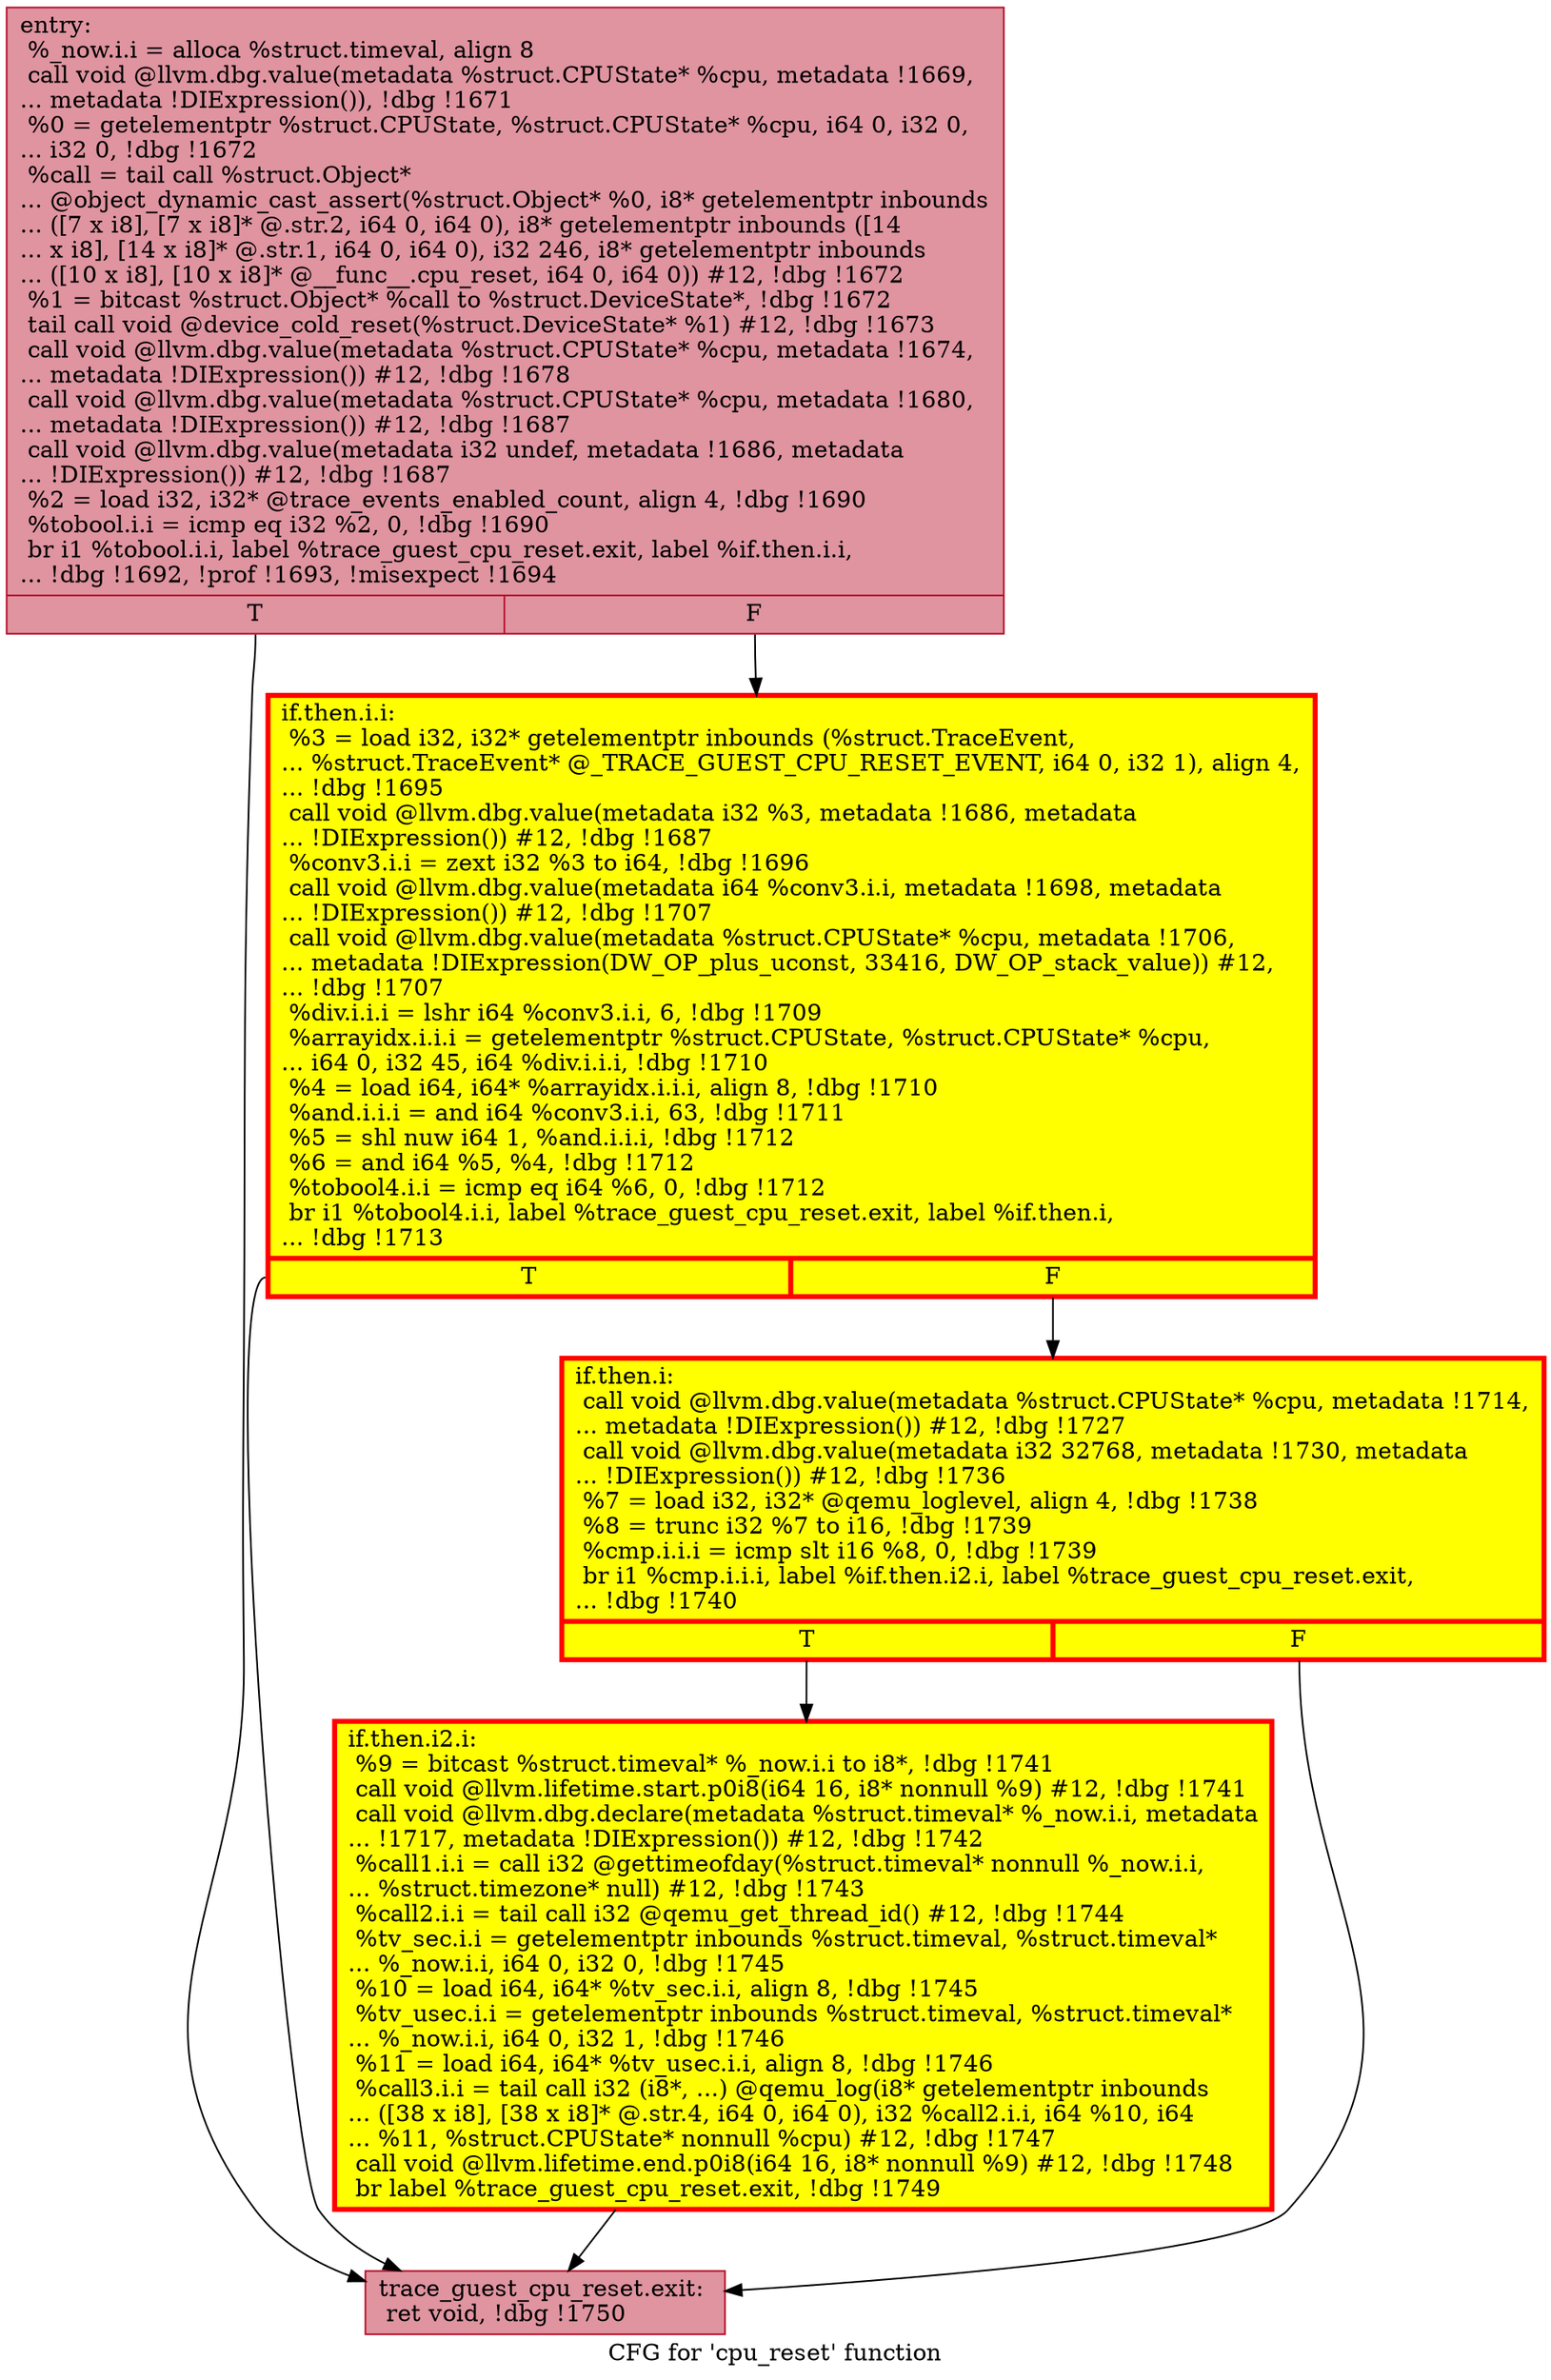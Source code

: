 digraph "CFG for 'cpu_reset' function" {
	label="CFG for 'cpu_reset' function";

	Node0x55d078a9c9c0 [shape=record,color="#b70d28ff", style=filled, fillcolor="#b70d2870",label="{entry:\l  %_now.i.i = alloca %struct.timeval, align 8\l  call void @llvm.dbg.value(metadata %struct.CPUState* %cpu, metadata !1669,\l... metadata !DIExpression()), !dbg !1671\l  %0 = getelementptr %struct.CPUState, %struct.CPUState* %cpu, i64 0, i32 0,\l... i32 0, !dbg !1672\l  %call = tail call %struct.Object*\l... @object_dynamic_cast_assert(%struct.Object* %0, i8* getelementptr inbounds\l... ([7 x i8], [7 x i8]* @.str.2, i64 0, i64 0), i8* getelementptr inbounds ([14\l... x i8], [14 x i8]* @.str.1, i64 0, i64 0), i32 246, i8* getelementptr inbounds\l... ([10 x i8], [10 x i8]* @__func__.cpu_reset, i64 0, i64 0)) #12, !dbg !1672\l  %1 = bitcast %struct.Object* %call to %struct.DeviceState*, !dbg !1672\l  tail call void @device_cold_reset(%struct.DeviceState* %1) #12, !dbg !1673\l  call void @llvm.dbg.value(metadata %struct.CPUState* %cpu, metadata !1674,\l... metadata !DIExpression()) #12, !dbg !1678\l  call void @llvm.dbg.value(metadata %struct.CPUState* %cpu, metadata !1680,\l... metadata !DIExpression()) #12, !dbg !1687\l  call void @llvm.dbg.value(metadata i32 undef, metadata !1686, metadata\l... !DIExpression()) #12, !dbg !1687\l  %2 = load i32, i32* @trace_events_enabled_count, align 4, !dbg !1690\l  %tobool.i.i = icmp eq i32 %2, 0, !dbg !1690\l  br i1 %tobool.i.i, label %trace_guest_cpu_reset.exit, label %if.then.i.i,\l... !dbg !1692, !prof !1693, !misexpect !1694\l|{<s0>T|<s1>F}}"];
	Node0x55d078a9c9c0:s0 -> Node0x55d078a6ea50;
	Node0x55d078a9c9c0:s1 -> Node0x55d078a24200;
	Node0x55d078a24200 [shape=record,penwidth=3.0, style="filled", color="red", fillcolor="yellow",label="{if.then.i.i:                                      \l  %3 = load i32, i32* getelementptr inbounds (%struct.TraceEvent,\l... %struct.TraceEvent* @_TRACE_GUEST_CPU_RESET_EVENT, i64 0, i32 1), align 4,\l... !dbg !1695\l  call void @llvm.dbg.value(metadata i32 %3, metadata !1686, metadata\l... !DIExpression()) #12, !dbg !1687\l  %conv3.i.i = zext i32 %3 to i64, !dbg !1696\l  call void @llvm.dbg.value(metadata i64 %conv3.i.i, metadata !1698, metadata\l... !DIExpression()) #12, !dbg !1707\l  call void @llvm.dbg.value(metadata %struct.CPUState* %cpu, metadata !1706,\l... metadata !DIExpression(DW_OP_plus_uconst, 33416, DW_OP_stack_value)) #12,\l... !dbg !1707\l  %div.i.i.i = lshr i64 %conv3.i.i, 6, !dbg !1709\l  %arrayidx.i.i.i = getelementptr %struct.CPUState, %struct.CPUState* %cpu,\l... i64 0, i32 45, i64 %div.i.i.i, !dbg !1710\l  %4 = load i64, i64* %arrayidx.i.i.i, align 8, !dbg !1710\l  %and.i.i.i = and i64 %conv3.i.i, 63, !dbg !1711\l  %5 = shl nuw i64 1, %and.i.i.i, !dbg !1712\l  %6 = and i64 %5, %4, !dbg !1712\l  %tobool4.i.i = icmp eq i64 %6, 0, !dbg !1712\l  br i1 %tobool4.i.i, label %trace_guest_cpu_reset.exit, label %if.then.i,\l... !dbg !1713\l|{<s0>T|<s1>F}}"];
	Node0x55d078a24200:s0 -> Node0x55d078a6ea50;
	Node0x55d078a24200:s1 -> Node0x55d078aa13b0;
	Node0x55d078aa13b0 [shape=record,penwidth=3.0, style="filled", color="red", fillcolor="yellow",label="{if.then.i:                                        \l  call void @llvm.dbg.value(metadata %struct.CPUState* %cpu, metadata !1714,\l... metadata !DIExpression()) #12, !dbg !1727\l  call void @llvm.dbg.value(metadata i32 32768, metadata !1730, metadata\l... !DIExpression()) #12, !dbg !1736\l  %7 = load i32, i32* @qemu_loglevel, align 4, !dbg !1738\l  %8 = trunc i32 %7 to i16, !dbg !1739\l  %cmp.i.i.i = icmp slt i16 %8, 0, !dbg !1739\l  br i1 %cmp.i.i.i, label %if.then.i2.i, label %trace_guest_cpu_reset.exit,\l... !dbg !1740\l|{<s0>T|<s1>F}}"];
	Node0x55d078aa13b0:s0 -> Node0x55d078aa3fa0;
	Node0x55d078aa13b0:s1 -> Node0x55d078a6ea50;
	Node0x55d078aa3fa0 [shape=record,penwidth=3.0, style="filled", color="red", fillcolor="yellow",label="{if.then.i2.i:                                     \l  %9 = bitcast %struct.timeval* %_now.i.i to i8*, !dbg !1741\l  call void @llvm.lifetime.start.p0i8(i64 16, i8* nonnull %9) #12, !dbg !1741\l  call void @llvm.dbg.declare(metadata %struct.timeval* %_now.i.i, metadata\l... !1717, metadata !DIExpression()) #12, !dbg !1742\l  %call1.i.i = call i32 @gettimeofday(%struct.timeval* nonnull %_now.i.i,\l... %struct.timezone* null) #12, !dbg !1743\l  %call2.i.i = tail call i32 @qemu_get_thread_id() #12, !dbg !1744\l  %tv_sec.i.i = getelementptr inbounds %struct.timeval, %struct.timeval*\l... %_now.i.i, i64 0, i32 0, !dbg !1745\l  %10 = load i64, i64* %tv_sec.i.i, align 8, !dbg !1745\l  %tv_usec.i.i = getelementptr inbounds %struct.timeval, %struct.timeval*\l... %_now.i.i, i64 0, i32 1, !dbg !1746\l  %11 = load i64, i64* %tv_usec.i.i, align 8, !dbg !1746\l  %call3.i.i = tail call i32 (i8*, ...) @qemu_log(i8* getelementptr inbounds\l... ([38 x i8], [38 x i8]* @.str.4, i64 0, i64 0), i32 %call2.i.i, i64 %10, i64\l... %11, %struct.CPUState* nonnull %cpu) #12, !dbg !1747\l  call void @llvm.lifetime.end.p0i8(i64 16, i8* nonnull %9) #12, !dbg !1748\l  br label %trace_guest_cpu_reset.exit, !dbg !1749\l}"];
	Node0x55d078aa3fa0 -> Node0x55d078a6ea50;
	Node0x55d078a6ea50 [shape=record,color="#b70d28ff", style=filled, fillcolor="#b70d2870",label="{trace_guest_cpu_reset.exit:                       \l  ret void, !dbg !1750\l}"];
}
